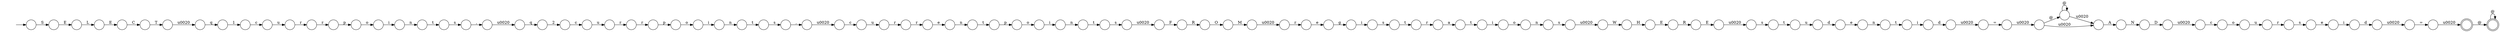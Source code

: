 digraph Automaton {
  rankdir = LR;
  0 [shape=circle,label=""];
  0 -> 30 [label="O"]
  1 [shape=circle,label=""];
  1 -> 71 [label="W"]
  2 [shape=circle,label=""];
  2 -> 73 [label="s"]
  3 [shape=circle,label=""];
  3 -> 9 [label="t"]
  4 [shape=circle,label=""];
  4 -> 37 [label="\u0020"]
  5 [shape=circle,label=""];
  5 -> 14 [label="c"]
  6 [shape=circle,label=""];
  6 -> 48 [label="\u0020"]
  7 [shape=circle,label=""];
  7 -> 32 [label="\u0020"]
  8 [shape=circle,label=""];
  8 -> 23 [label="s"]
  9 [shape=circle,label=""];
  9 -> 58 [label="i"]
  10 [shape=circle,label=""];
  10 -> 28 [label="E"]
  11 [shape=circle,label=""];
  11 -> 75 [label="s"]
  12 [shape=circle,label=""];
  12 -> 12 [label="@"]
  12 -> 81 [label="\u0020"]
  13 [shape=circle,label=""];
  13 -> 38 [label="n"]
  14 [shape=circle,label=""];
  14 -> 63 [label="u"]
  15 [shape=circle,label=""];
  15 -> 6 [label="s"]
  16 [shape=circle,label=""];
  16 -> 68 [label="\u0020"]
  17 [shape=circle,label=""];
  17 -> 80 [label="i"]
  18 [shape=circle,label=""];
  18 -> 52 [label="\u0020"]
  19 [shape=circle,label=""];
  19 -> 17 [label="t"]
  20 [shape=circle,label=""];
  20 -> 29 [label="o"]
  21 [shape=circle,label=""];
  21 -> 42 [label="r"]
  22 [shape=circle,label=""];
  22 -> 45 [label="C"]
  23 [shape=circle,label=""];
  23 -> 103 [label="t"]
  24 [shape=circle,label=""];
  24 -> 19 [label="n"]
  25 [shape=circle,label=""];
  25 -> 50 [label="r"]
  26 [shape=circle,label=""];
  26 -> 54 [label="p"]
  27 [shape=circle,label=""];
  27 -> 18 [label=","]
  28 [shape=circle,label=""];
  28 -> 100 [label="R"]
  29 [shape=circle,label=""];
  29 -> 77 [label="i"]
  30 [shape=circle,label=""];
  30 -> 78 [label="M"]
  31 [shape=circle,label=""];
  31 -> 70 [label="g"]
  32 [shape=circle,label=""];
  32 -> 84 [label="q"]
  33 [shape=circle,label=""];
  33 -> 49 [label="c"]
  34 [shape=circle,label=""];
  34 -> 92 [label="L"]
  35 [shape=circle,label=""];
  35 -> 26 [label="r"]
  36 [shape=circle,label=""];
  36 -> 0 [label="R"]
  37 [shape=doublecircle,label=""];
  37 -> 102 [label="@"]
  38 [shape=circle,label=""];
  38 -> 87 [label="t"]
  39 [shape=circle,label=""];
  39 -> 67 [label="D"]
  40 [shape=circle,label=""];
  40 -> 62 [label="s"]
  41 [shape=circle,label=""];
  41 -> 69 [label="n"]
  42 [shape=circle,label=""];
  42 -> 56 [label="s"]
  43 [shape=circle,label=""];
  43 -> 65 [label="r"]
  44 [shape=circle,label=""];
  44 -> 57 [label="t"]
  45 [shape=circle,label=""];
  45 -> 7 [label="T"]
  46 [shape=circle,label=""];
  46 -> 40 [label="n"]
  47 [shape=circle,label=""];
  47 -> 15 [label="t"]
  48 [shape=circle,label=""];
  48 -> 36 [label="F"]
  49 [shape=circle,label=""];
  49 -> 86 [label="o"]
  50 [shape=circle,label=""];
  50 -> 31 [label="e"]
  51 [shape=circle,label=""];
  51 -> 41 [label="i"]
  52 [shape=circle,label=""];
  52 -> 97 [label="c"]
  53 [shape=circle,label=""];
  53 -> 72 [label="r"]
  54 [shape=circle,label=""];
  54 -> 51 [label="o"]
  55 [shape=circle,label=""];
  55 -> 12 [label="@"]
  55 -> 81 [label="\u0020"]
  56 [shape=circle,label=""];
  56 -> 76 [label="e"]
  57 [shape=circle,label=""];
  57 -> 27 [label="s"]
  58 [shape=circle,label=""];
  58 -> 46 [label="o"]
  59 [shape=circle,label=""];
  59 -> 34 [label="E"]
  60 [shape=circle,label=""];
  60 -> 82 [label="2"]
  61 [shape=circle,label=""];
  61 -> 3 [label="a"]
  62 [shape=circle,label=""];
  62 -> 1 [label="\u0020"]
  63 [shape=circle,label=""];
  63 -> 35 [label="r"]
  64 [shape=circle,label=""];
  64 -> 66 [label="\u0020"]
  65 [shape=circle,label=""];
  65 -> 13 [label="e"]
  66 [shape=circle,label=""];
  66 -> 85 [label="="]
  67 [shape=circle,label=""];
  67 -> 33 [label="\u0020"]
  68 [shape=circle,label=""];
  68 -> 60 [label="q"]
  69 [shape=circle,label=""];
  69 -> 2 [label="t"]
  70 [shape=circle,label=""];
  70 -> 8 [label="i"]
  71 [shape=circle,label=""];
  71 -> 10 [label="H"]
  72 [shape=circle,label=""];
  72 -> 79 [label="r"]
  73 [shape=circle,label=""];
  73 -> 16 [label=","]
  74 [shape=circle,label=""];
  initial [shape=plaintext,label=""];
  initial -> 74
  74 -> 59 [label="S"]
  75 [shape=circle,label=""];
  75 -> 90 [label="t"]
  76 [shape=circle,label=""];
  76 -> 95 [label="i"]
  77 [shape=circle,label=""];
  77 -> 47 [label="n"]
  78 [shape=circle,label=""];
  78 -> 25 [label="\u0020"]
  79 [shape=circle,label=""];
  79 -> 94 [label="p"]
  80 [shape=circle,label=""];
  80 -> 64 [label="d"]
  81 [shape=circle,label=""];
  81 -> 96 [label="A"]
  82 [shape=circle,label=""];
  82 -> 89 [label="c"]
  83 [shape=circle,label=""];
  83 -> 93 [label="\u0020"]
  84 [shape=circle,label=""];
  84 -> 5 [label="1"]
  85 [shape=circle,label=""];
  85 -> 55 [label="\u0020"]
  86 [shape=circle,label=""];
  86 -> 21 [label="u"]
  87 [shape=circle,label=""];
  87 -> 20 [label="p"]
  88 [shape=circle,label=""];
  88 -> 11 [label="\u0020"]
  89 [shape=circle,label=""];
  89 -> 53 [label="u"]
  90 [shape=circle,label=""];
  90 -> 98 [label="u"]
  91 [shape=circle,label=""];
  91 -> 99 [label="i"]
  92 [shape=circle,label=""];
  92 -> 22 [label="E"]
  93 [shape=circle,label=""];
  93 -> 4 [label="="]
  94 [shape=circle,label=""];
  94 -> 91 [label="o"]
  95 [shape=circle,label=""];
  95 -> 83 [label="d"]
  96 [shape=circle,label=""];
  96 -> 39 [label="N"]
  97 [shape=circle,label=""];
  97 -> 101 [label="u"]
  98 [shape=circle,label=""];
  98 -> 104 [label="d"]
  99 [shape=circle,label=""];
  99 -> 44 [label="n"]
  100 [shape=circle,label=""];
  100 -> 88 [label="E"]
  101 [shape=circle,label=""];
  101 -> 43 [label="r"]
  102 [shape=doublecircle,label=""];
  102 -> 102 [label="@"]
  103 [shape=circle,label=""];
  103 -> 61 [label="r"]
  104 [shape=circle,label=""];
  104 -> 24 [label="e"]
}
